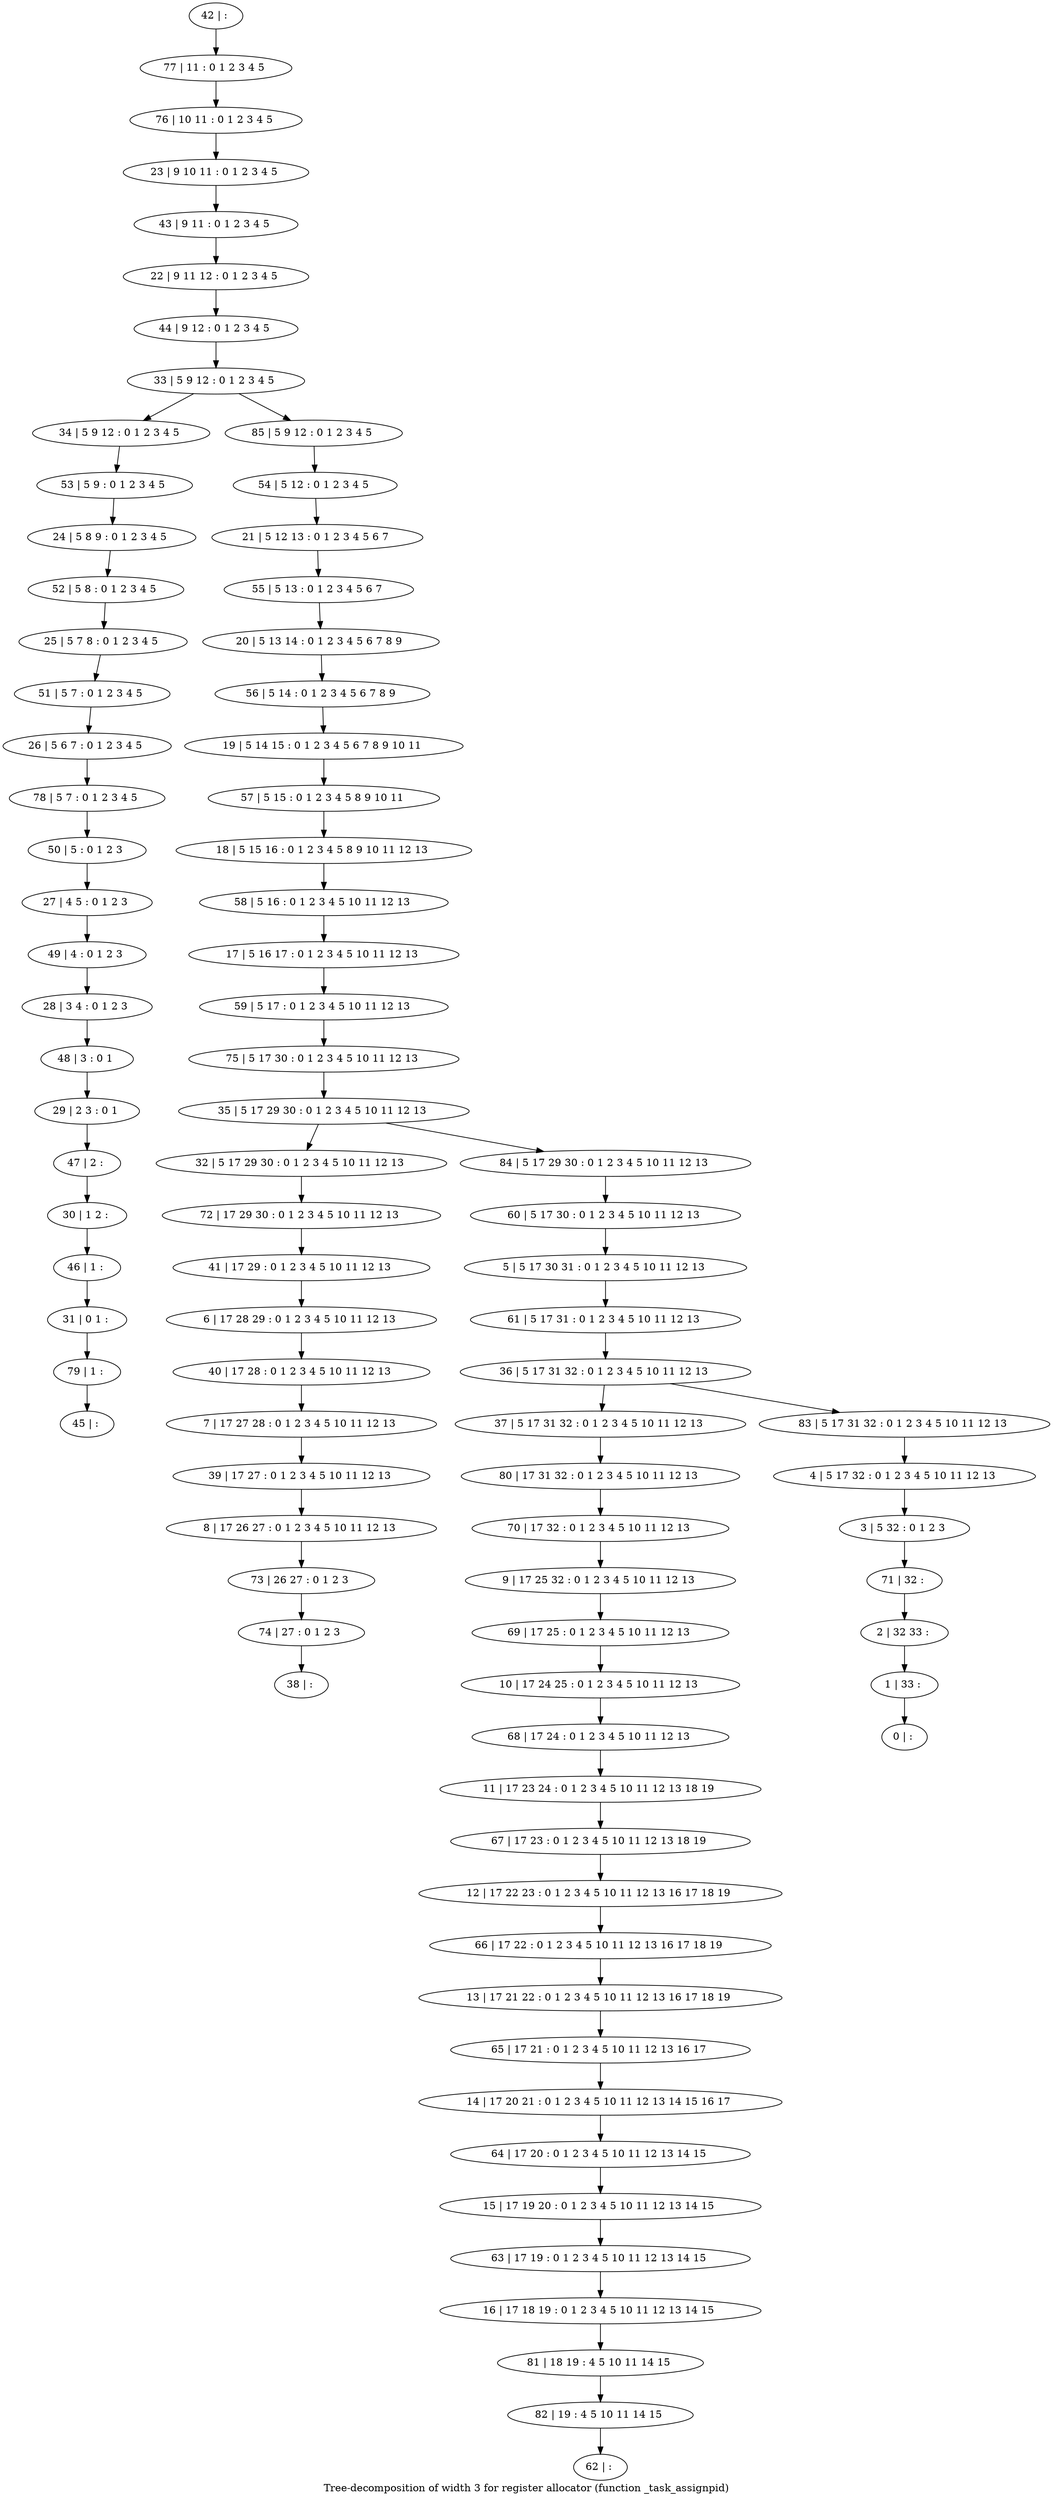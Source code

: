digraph G {
graph [label="Tree-decomposition of width 3 for register allocator (function _task_assignpid)"]
0[label="0 | : "];
1[label="1 | 33 : "];
2[label="2 | 32 33 : "];
3[label="3 | 5 32 : 0 1 2 3 "];
4[label="4 | 5 17 32 : 0 1 2 3 4 5 10 11 12 13 "];
5[label="5 | 5 17 30 31 : 0 1 2 3 4 5 10 11 12 13 "];
6[label="6 | 17 28 29 : 0 1 2 3 4 5 10 11 12 13 "];
7[label="7 | 17 27 28 : 0 1 2 3 4 5 10 11 12 13 "];
8[label="8 | 17 26 27 : 0 1 2 3 4 5 10 11 12 13 "];
9[label="9 | 17 25 32 : 0 1 2 3 4 5 10 11 12 13 "];
10[label="10 | 17 24 25 : 0 1 2 3 4 5 10 11 12 13 "];
11[label="11 | 17 23 24 : 0 1 2 3 4 5 10 11 12 13 18 19 "];
12[label="12 | 17 22 23 : 0 1 2 3 4 5 10 11 12 13 16 17 18 19 "];
13[label="13 | 17 21 22 : 0 1 2 3 4 5 10 11 12 13 16 17 18 19 "];
14[label="14 | 17 20 21 : 0 1 2 3 4 5 10 11 12 13 14 15 16 17 "];
15[label="15 | 17 19 20 : 0 1 2 3 4 5 10 11 12 13 14 15 "];
16[label="16 | 17 18 19 : 0 1 2 3 4 5 10 11 12 13 14 15 "];
17[label="17 | 5 16 17 : 0 1 2 3 4 5 10 11 12 13 "];
18[label="18 | 5 15 16 : 0 1 2 3 4 5 8 9 10 11 12 13 "];
19[label="19 | 5 14 15 : 0 1 2 3 4 5 6 7 8 9 10 11 "];
20[label="20 | 5 13 14 : 0 1 2 3 4 5 6 7 8 9 "];
21[label="21 | 5 12 13 : 0 1 2 3 4 5 6 7 "];
22[label="22 | 9 11 12 : 0 1 2 3 4 5 "];
23[label="23 | 9 10 11 : 0 1 2 3 4 5 "];
24[label="24 | 5 8 9 : 0 1 2 3 4 5 "];
25[label="25 | 5 7 8 : 0 1 2 3 4 5 "];
26[label="26 | 5 6 7 : 0 1 2 3 4 5 "];
27[label="27 | 4 5 : 0 1 2 3 "];
28[label="28 | 3 4 : 0 1 2 3 "];
29[label="29 | 2 3 : 0 1 "];
30[label="30 | 1 2 : "];
31[label="31 | 0 1 : "];
32[label="32 | 5 17 29 30 : 0 1 2 3 4 5 10 11 12 13 "];
33[label="33 | 5 9 12 : 0 1 2 3 4 5 "];
34[label="34 | 5 9 12 : 0 1 2 3 4 5 "];
35[label="35 | 5 17 29 30 : 0 1 2 3 4 5 10 11 12 13 "];
36[label="36 | 5 17 31 32 : 0 1 2 3 4 5 10 11 12 13 "];
37[label="37 | 5 17 31 32 : 0 1 2 3 4 5 10 11 12 13 "];
38[label="38 | : "];
39[label="39 | 17 27 : 0 1 2 3 4 5 10 11 12 13 "];
40[label="40 | 17 28 : 0 1 2 3 4 5 10 11 12 13 "];
41[label="41 | 17 29 : 0 1 2 3 4 5 10 11 12 13 "];
42[label="42 | : "];
43[label="43 | 9 11 : 0 1 2 3 4 5 "];
44[label="44 | 9 12 : 0 1 2 3 4 5 "];
45[label="45 | : "];
46[label="46 | 1 : "];
47[label="47 | 2 : "];
48[label="48 | 3 : 0 1 "];
49[label="49 | 4 : 0 1 2 3 "];
50[label="50 | 5 : 0 1 2 3 "];
51[label="51 | 5 7 : 0 1 2 3 4 5 "];
52[label="52 | 5 8 : 0 1 2 3 4 5 "];
53[label="53 | 5 9 : 0 1 2 3 4 5 "];
54[label="54 | 5 12 : 0 1 2 3 4 5 "];
55[label="55 | 5 13 : 0 1 2 3 4 5 6 7 "];
56[label="56 | 5 14 : 0 1 2 3 4 5 6 7 8 9 "];
57[label="57 | 5 15 : 0 1 2 3 4 5 8 9 10 11 "];
58[label="58 | 5 16 : 0 1 2 3 4 5 10 11 12 13 "];
59[label="59 | 5 17 : 0 1 2 3 4 5 10 11 12 13 "];
60[label="60 | 5 17 30 : 0 1 2 3 4 5 10 11 12 13 "];
61[label="61 | 5 17 31 : 0 1 2 3 4 5 10 11 12 13 "];
62[label="62 | : "];
63[label="63 | 17 19 : 0 1 2 3 4 5 10 11 12 13 14 15 "];
64[label="64 | 17 20 : 0 1 2 3 4 5 10 11 12 13 14 15 "];
65[label="65 | 17 21 : 0 1 2 3 4 5 10 11 12 13 16 17 "];
66[label="66 | 17 22 : 0 1 2 3 4 5 10 11 12 13 16 17 18 19 "];
67[label="67 | 17 23 : 0 1 2 3 4 5 10 11 12 13 18 19 "];
68[label="68 | 17 24 : 0 1 2 3 4 5 10 11 12 13 "];
69[label="69 | 17 25 : 0 1 2 3 4 5 10 11 12 13 "];
70[label="70 | 17 32 : 0 1 2 3 4 5 10 11 12 13 "];
71[label="71 | 32 : "];
72[label="72 | 17 29 30 : 0 1 2 3 4 5 10 11 12 13 "];
73[label="73 | 26 27 : 0 1 2 3 "];
74[label="74 | 27 : 0 1 2 3 "];
75[label="75 | 5 17 30 : 0 1 2 3 4 5 10 11 12 13 "];
76[label="76 | 10 11 : 0 1 2 3 4 5 "];
77[label="77 | 11 : 0 1 2 3 4 5 "];
78[label="78 | 5 7 : 0 1 2 3 4 5 "];
79[label="79 | 1 : "];
80[label="80 | 17 31 32 : 0 1 2 3 4 5 10 11 12 13 "];
81[label="81 | 18 19 : 4 5 10 11 14 15 "];
82[label="82 | 19 : 4 5 10 11 14 15 "];
83[label="83 | 5 17 31 32 : 0 1 2 3 4 5 10 11 12 13 "];
84[label="84 | 5 17 29 30 : 0 1 2 3 4 5 10 11 12 13 "];
85[label="85 | 5 9 12 : 0 1 2 3 4 5 "];
39->8 ;
7->39 ;
40->7 ;
6->40 ;
41->6 ;
46->31 ;
30->46 ;
47->30 ;
29->47 ;
48->29 ;
28->48 ;
49->28 ;
27->49 ;
50->27 ;
51->26 ;
25->51 ;
52->25 ;
24->52 ;
53->24 ;
34->53 ;
63->16 ;
15->63 ;
64->15 ;
14->64 ;
65->14 ;
13->65 ;
66->13 ;
12->66 ;
67->12 ;
11->67 ;
68->11 ;
10->68 ;
69->10 ;
9->69 ;
70->9 ;
72->41 ;
32->72 ;
8->73 ;
74->38 ;
73->74 ;
78->50 ;
26->78 ;
79->45 ;
31->79 ;
80->70 ;
37->80 ;
16->81 ;
82->62 ;
81->82 ;
42->77 ;
77->76 ;
76->23 ;
23->43 ;
43->22 ;
22->44 ;
44->33 ;
54->21 ;
21->55 ;
55->20 ;
20->56 ;
56->19 ;
19->57 ;
57->18 ;
18->58 ;
58->17 ;
17->59 ;
59->75 ;
75->35 ;
60->5 ;
5->61 ;
61->36 ;
4->3 ;
3->71 ;
71->2 ;
2->1 ;
1->0 ;
83->4 ;
84->60 ;
85->54 ;
36->37 ;
36->83 ;
35->32 ;
35->84 ;
33->34 ;
33->85 ;
}
